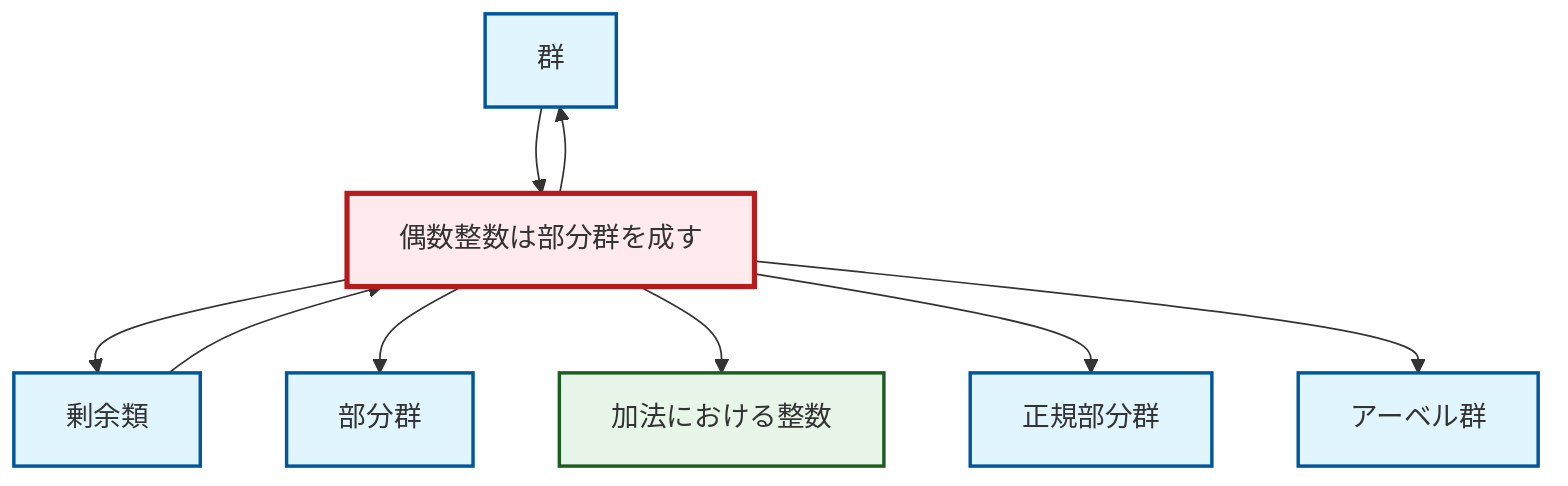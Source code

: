 graph TD
    classDef definition fill:#e1f5fe,stroke:#01579b,stroke-width:2px
    classDef theorem fill:#f3e5f5,stroke:#4a148c,stroke-width:2px
    classDef axiom fill:#fff3e0,stroke:#e65100,stroke-width:2px
    classDef example fill:#e8f5e9,stroke:#1b5e20,stroke-width:2px
    classDef current fill:#ffebee,stroke:#b71c1c,stroke-width:3px
    def-group["群"]:::definition
    def-abelian-group["アーベル群"]:::definition
    ex-even-integers-subgroup["偶数整数は部分群を成す"]:::example
    def-subgroup["部分群"]:::definition
    def-coset["剰余類"]:::definition
    ex-integers-addition["加法における整数"]:::example
    def-normal-subgroup["正規部分群"]:::definition
    ex-even-integers-subgroup --> def-coset
    ex-even-integers-subgroup --> def-subgroup
    ex-even-integers-subgroup --> ex-integers-addition
    def-group --> ex-even-integers-subgroup
    def-coset --> ex-even-integers-subgroup
    ex-even-integers-subgroup --> def-normal-subgroup
    ex-even-integers-subgroup --> def-group
    ex-even-integers-subgroup --> def-abelian-group
    class ex-even-integers-subgroup current